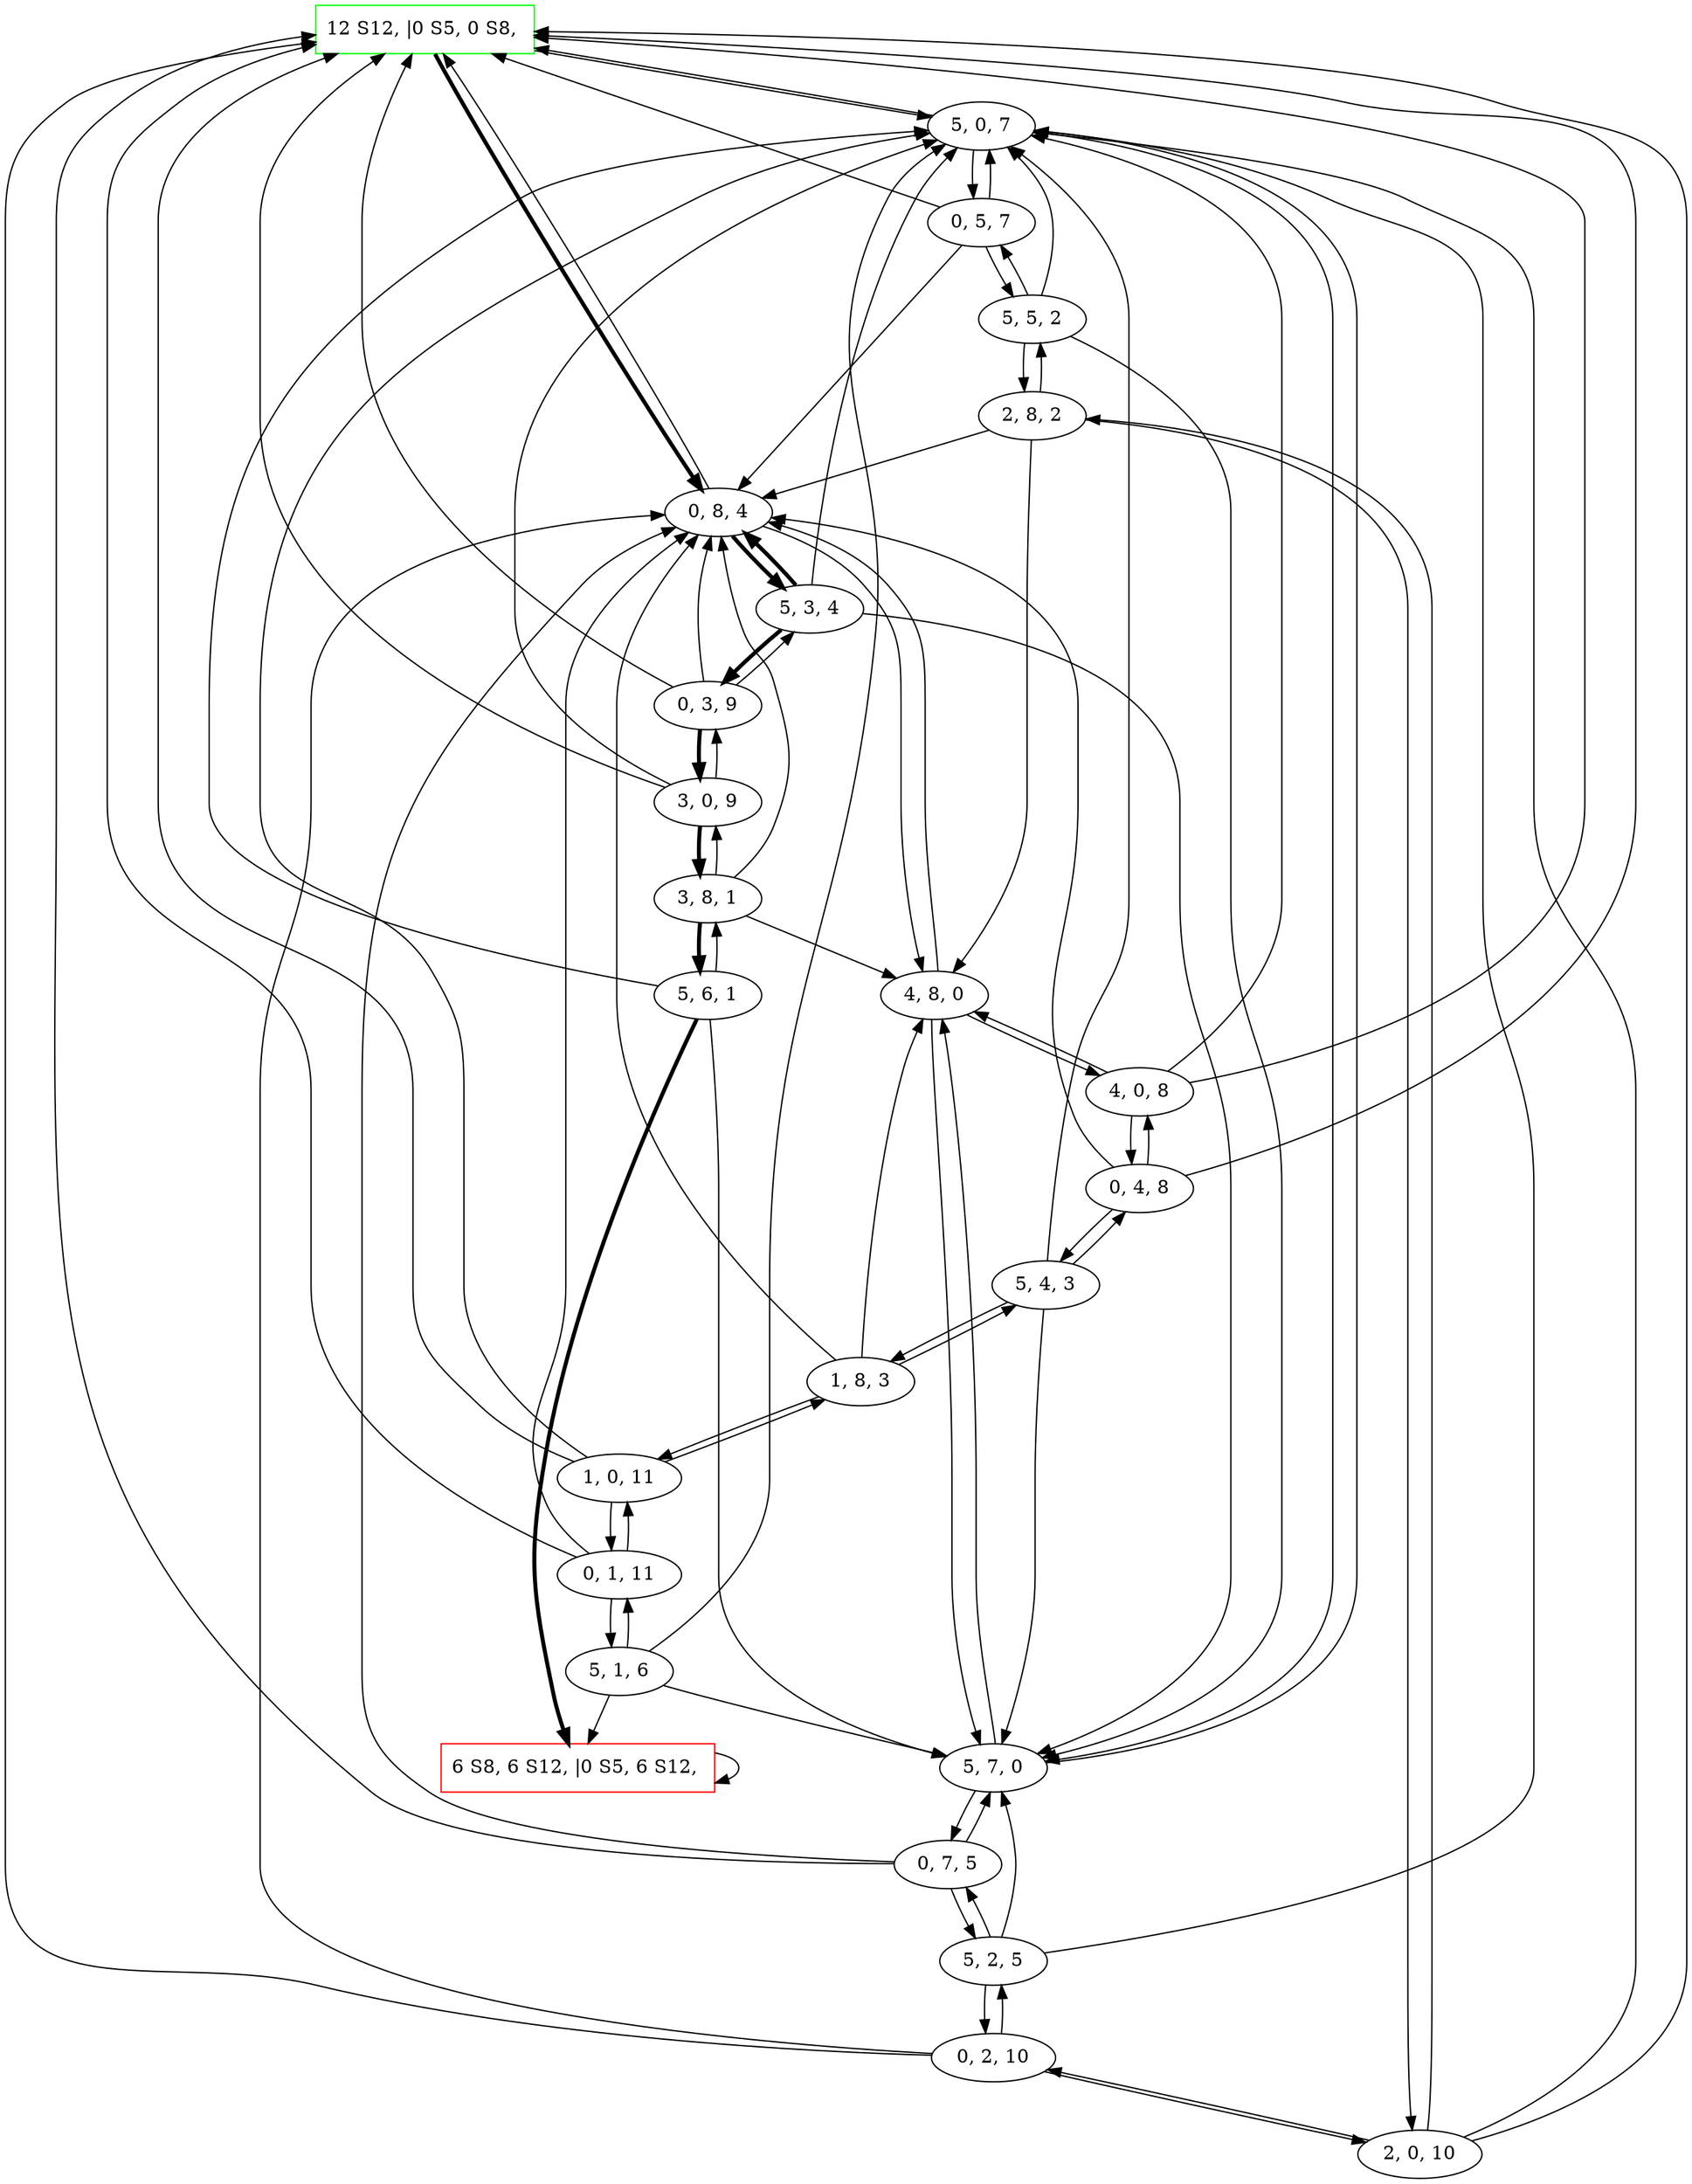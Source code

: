 digraph Cruche_Sol_ {
	initial [label="12 S12, |0 S5, 0 S8, " color=green shape=box]
	final [label="6 S8, 6 S12, |0 S5, 6 S12, " color=red shape=box]
	initial -> "5, 0, 7"
	initial -> "0, 8, 4" [penwidth=3]
	"0, 8, 4" -> "5, 3, 4" [penwidth=3]
	"0, 8, 4" -> initial
	"0, 8, 4" -> "4, 8, 0"
	"4, 8, 0" -> "0, 8, 4"
	"4, 8, 0" -> "5, 7, 0"
	"4, 8, 0" -> "4, 0, 8"
	"4, 0, 8" -> "0, 4, 8"
	"4, 0, 8" -> initial
	"4, 0, 8" -> "5, 0, 7"
	"4, 0, 8" -> "4, 8, 0"
	"5, 0, 7" -> "0, 5, 7"
	"5, 0, 7" -> initial
	"5, 0, 7" -> "5, 7, 0"
	"5, 7, 0" -> "4, 8, 0"
	"5, 7, 0" -> "0, 7, 5"
	"5, 7, 0" -> "5, 0, 7"
	"0, 7, 5" -> "5, 2, 5"
	"0, 7, 5" -> initial
	"0, 7, 5" -> "5, 7, 0"
	"0, 7, 5" -> "0, 8, 4"
	"5, 2, 5" -> "0, 7, 5"
	"5, 2, 5" -> "0, 2, 10"
	"5, 2, 5" -> "5, 0, 7"
	"5, 2, 5" -> "5, 7, 0"
	"0, 2, 10" -> "2, 0, 10"
	"0, 2, 10" -> initial
	"0, 2, 10" -> "5, 2, 5"
	"0, 2, 10" -> "0, 8, 4"
	"2, 0, 10" -> "0, 2, 10"
	"2, 0, 10" -> initial
	"2, 0, 10" -> "5, 0, 7"
	"2, 0, 10" -> "2, 8, 2"
	"2, 8, 2" -> "0, 8, 4"
	"2, 8, 2" -> "5, 5, 2"
	"2, 8, 2" -> "2, 0, 10"
	"2, 8, 2" -> "4, 8, 0"
	"5, 5, 2" -> "2, 8, 2"
	"5, 5, 2" -> "0, 5, 7"
	"5, 5, 2" -> "5, 0, 7"
	"5, 5, 2" -> "5, 7, 0"
	"0, 5, 7" -> "5, 0, 7"
	"0, 5, 7" -> initial
	"0, 5, 7" -> "5, 5, 2"
	"0, 5, 7" -> "0, 8, 4"
	"0, 4, 8" -> "4, 0, 8"
	"0, 4, 8" -> initial
	"0, 4, 8" -> "5, 4, 3"
	"0, 4, 8" -> "0, 8, 4"
	"5, 4, 3" -> "1, 8, 3"
	"5, 4, 3" -> "0, 4, 8"
	"5, 4, 3" -> "5, 0, 7"
	"5, 4, 3" -> "5, 7, 0"
	"1, 8, 3" -> "0, 8, 4"
	"1, 8, 3" -> "5, 4, 3"
	"1, 8, 3" -> "1, 0, 11"
	"1, 8, 3" -> "4, 8, 0"
	"1, 0, 11" -> "0, 1, 11"
	"1, 0, 11" -> initial
	"1, 0, 11" -> "5, 0, 7"
	"1, 0, 11" -> "1, 8, 3"
	"0, 1, 11" -> "1, 0, 11"
	"0, 1, 11" -> initial
	"0, 1, 11" -> "5, 1, 6"
	"0, 1, 11" -> "0, 8, 4"
	"5, 1, 6" -> final
	"5, 1, 6" -> "0, 1, 11"
	"5, 1, 6" -> "5, 0, 7"
	"5, 1, 6" -> "5, 7, 0"
	final -> final
	"5, 3, 4" -> "0, 8, 4" [penwidth=3]
	"5, 3, 4" -> "0, 3, 9" [penwidth=3]
	"5, 3, 4" -> "5, 0, 7"
	"5, 3, 4" -> "5, 7, 0"
	"0, 3, 9" -> "3, 0, 9" [penwidth=3]
	"0, 3, 9" -> initial
	"0, 3, 9" -> "5, 3, 4"
	"0, 3, 9" -> "0, 8, 4"
	"3, 0, 9" -> "0, 3, 9"
	"3, 0, 9" -> initial
	"3, 0, 9" -> "5, 0, 7"
	"3, 0, 9" -> "3, 8, 1" [penwidth=3]
	"3, 8, 1" -> "0, 8, 4"
	"3, 8, 1" -> "5, 6, 1" [penwidth=3]
	"3, 8, 1" -> "3, 0, 9"
	"3, 8, 1" -> "4, 8, 0"
	"5, 6, 1" -> "3, 8, 1"
	"5, 6, 1" -> final [penwidth=3]
	"5, 6, 1" -> "5, 0, 7"
	"5, 6, 1" -> "5, 7, 0"
}
